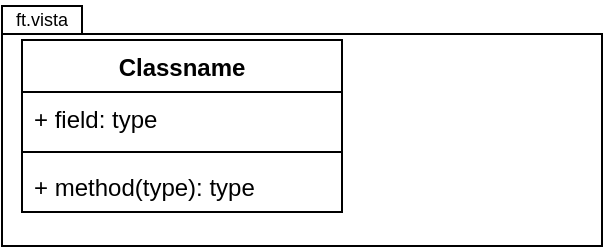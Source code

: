 <mxfile version="13.7.5" type="device"><diagram id="UWJ5dR1u_ZaEXW6lqZyU" name="Page-1"><mxGraphModel dx="343" dy="203" grid="1" gridSize="10" guides="1" tooltips="1" connect="1" arrows="1" fold="1" page="1" pageScale="1" pageWidth="827" pageHeight="1169" math="0" shadow="0"><root><mxCell id="0"/><mxCell id="1" parent="0"/><mxCell id="_tDjytSMwbnZfjaGdpVs-1" value="" style="shape=folder;fontStyle=1;spacingTop=10;tabWidth=40;tabHeight=14;tabPosition=left;html=1;" vertex="1" parent="1"><mxGeometry x="150" y="143" width="300" height="120" as="geometry"/></mxCell><mxCell id="_tDjytSMwbnZfjaGdpVs-2" value="Classname" style="swimlane;fontStyle=1;align=center;verticalAlign=top;childLayout=stackLayout;horizontal=1;startSize=26;horizontalStack=0;resizeParent=1;resizeParentMax=0;resizeLast=0;collapsible=1;marginBottom=0;" vertex="1" parent="1"><mxGeometry x="160" y="160" width="160" height="86" as="geometry"/></mxCell><mxCell id="_tDjytSMwbnZfjaGdpVs-3" value="+ field: type" style="text;strokeColor=none;fillColor=none;align=left;verticalAlign=top;spacingLeft=4;spacingRight=4;overflow=hidden;rotatable=0;points=[[0,0.5],[1,0.5]];portConstraint=eastwest;" vertex="1" parent="_tDjytSMwbnZfjaGdpVs-2"><mxGeometry y="26" width="160" height="26" as="geometry"/></mxCell><mxCell id="_tDjytSMwbnZfjaGdpVs-4" value="" style="line;strokeWidth=1;fillColor=none;align=left;verticalAlign=middle;spacingTop=-1;spacingLeft=3;spacingRight=3;rotatable=0;labelPosition=right;points=[];portConstraint=eastwest;" vertex="1" parent="_tDjytSMwbnZfjaGdpVs-2"><mxGeometry y="52" width="160" height="8" as="geometry"/></mxCell><mxCell id="_tDjytSMwbnZfjaGdpVs-5" value="+ method(type): type" style="text;strokeColor=none;fillColor=none;align=left;verticalAlign=top;spacingLeft=4;spacingRight=4;overflow=hidden;rotatable=0;points=[[0,0.5],[1,0.5]];portConstraint=eastwest;" vertex="1" parent="_tDjytSMwbnZfjaGdpVs-2"><mxGeometry y="60" width="160" height="26" as="geometry"/></mxCell><mxCell id="_tDjytSMwbnZfjaGdpVs-6" value="ft.vista&lt;br style=&quot;font-size: 9px;&quot;&gt;" style="text;html=1;strokeColor=none;fillColor=none;align=center;verticalAlign=middle;whiteSpace=wrap;rounded=0;fontSize=9;" vertex="1" parent="1"><mxGeometry x="150" y="140" width="40" height="20" as="geometry"/></mxCell></root></mxGraphModel></diagram></mxfile>